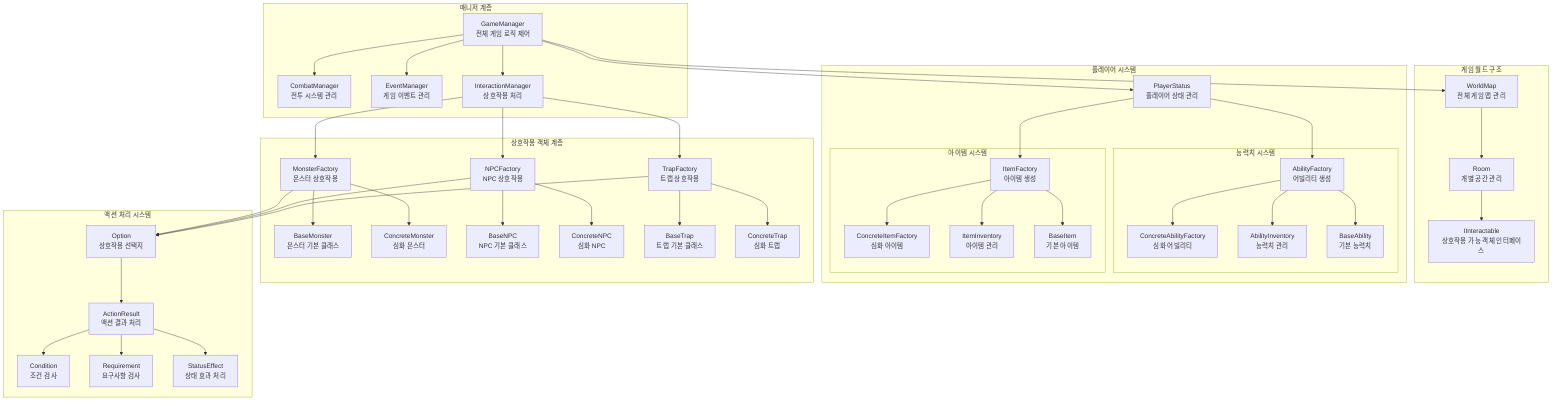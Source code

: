 graph TB
    subgraph "매니저 계층"
        GM[GameManager<br/>전체 게임 로직 제어]
        CM[CombatManager<br/>전투 시스템 관리]
        EM[EventManager<br/>게임 이벤트 관리]
        INT[InteractionManager<br/>상호작용 처리]
        
        GM --> CM
        GM --> EM
        GM --> INT
    end
    
    subgraph "게임 월드 구조"
        WM[WorldMap<br/>전체 게임 맵 관리]
        RM[Room<br/>개별 공간 관리]
        II[IInteractable<br/>상호작용 가능 객체 인터페이스]
        
        WM --> RM
        RM --> II
    end
    
    subgraph "플레이어 시스템"
        PS[PlayerStatus<br/>플레이어 상태 관리]
        
        subgraph "능력치 시스템"
            AF[AbilityFactory<br/>어빌리티 생성]
            CA[ConcreteAbilityFactory<br/>심화 어빌리티]
            AI[AbilityInventory<br/>능력치 관리]
            BA[BaseAbility<br/>기본 능력치]
            
            AF --> CA
            AF --> AI
            AF --> BA
        end
        
        subgraph "아이템 시스템"
            IF[ItemFactory<br/>아이템 생성]
            IA[ConcreteItemFactory<br/>심화 아이템]
            ITI[ItemInventory<br/>아이템 관리]
            BI[BaseItem<br/>기본 아이템]
            
            IF --> IA
            IF --> ITI
            IF --> BI
        end
        
        PS --> AF
        PS --> IF
    end
    
    subgraph "상호작용 객체 계층"
        MI[MonsterFactory<br/>몬스터 상호작용]
        BM[BaseMonster<br/>몬스터 기본 클래스]
        CM2[ConcreteMonster<br/>심화 몬스터]
        
        NI[NPCFactory<br/>NPC 상호작용]
        BN[BaseNPC<br/>NPC 기본 클래스]
        CN[ConcreteNPC<br/>심화 NPC]
        
        TI[TrapFactory<br/>트랩 상호작용]
        BT[BaseTrap<br/>트랩 기본 클래스]
        CT[ConcreteTrap<br/>심화 트랩]
        
        MI --> BM
        MI --> CM2
        NI --> BN
        NI --> CN
        TI --> BT
        TI --> CT
    end
    
    subgraph "액션 처리 시스템"
        OP[Option<br/>상호작용 선택지]
        AR[ActionResult<br/>액션 결과 처리]
        CO[Condition<br/>조건 검사]
        RQ[Requirement<br/>요구사항 검사]
        SE[StatusEffect<br/>상태 효과 처리]
        
        OP --> AR
        AR --> CO
        AR --> RQ
        AR --> SE
    end
    
    %% Global connections
    GM --> WM
    GM --> PS
    INT --> MI
    INT --> NI
    INT --> TI
    MI --> OP
    NI --> OP
    TI --> OP